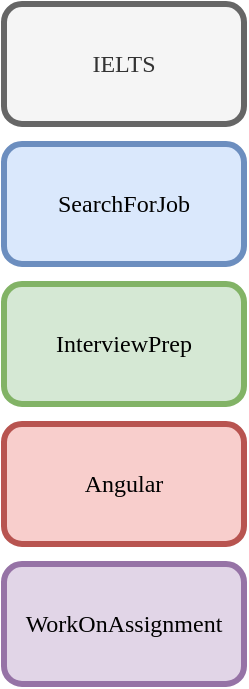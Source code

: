 <mxfile version="13.6.9" type="github">
  <diagram id="iEUPozLsDsx7m8_asPWK" name="Page-1">
    <mxGraphModel dx="920" dy="835" grid="1" gridSize="10" guides="1" tooltips="1" connect="1" arrows="1" fold="1" page="1" pageScale="1" pageWidth="850" pageHeight="1100" math="0" shadow="0">
      <root>
        <mxCell id="0" />
        <mxCell id="1" parent="0" />
        <mxCell id="k_jq2460wZ7kHOdffIEp-2" value="&lt;font face=&quot;Verdana&quot;&gt;SearchForJob&lt;/font&gt;" style="rounded=1;whiteSpace=wrap;html=1;strokeWidth=3;fillColor=#dae8fc;strokeColor=#6c8ebf;" parent="1" vertex="1">
          <mxGeometry x="230" y="90" width="120" height="60" as="geometry" />
        </mxCell>
        <mxCell id="k_jq2460wZ7kHOdffIEp-3" value="&lt;font face=&quot;Verdana&quot;&gt;InterviewPrep&lt;br&gt;&lt;/font&gt;" style="rounded=1;whiteSpace=wrap;html=1;strokeWidth=3;fillColor=#d5e8d4;strokeColor=#82b366;" parent="1" vertex="1">
          <mxGeometry x="230" y="160" width="120" height="60" as="geometry" />
        </mxCell>
        <mxCell id="k_jq2460wZ7kHOdffIEp-4" value="&lt;font face=&quot;Verdana&quot;&gt;WorkOnAssignment&lt;br&gt;&lt;/font&gt;" style="rounded=1;whiteSpace=wrap;html=1;strokeWidth=3;fillColor=#e1d5e7;strokeColor=#9673a6;" parent="1" vertex="1">
          <mxGeometry x="230" y="300" width="120" height="60" as="geometry" />
        </mxCell>
        <mxCell id="k_jq2460wZ7kHOdffIEp-6" value="&lt;font face=&quot;Verdana&quot;&gt;IELTS&lt;br&gt;&lt;/font&gt;" style="rounded=1;whiteSpace=wrap;html=1;strokeWidth=3;fillColor=#f5f5f5;strokeColor=#666666;fontColor=#333333;" parent="1" vertex="1">
          <mxGeometry x="230" y="20" width="120" height="60" as="geometry" />
        </mxCell>
        <mxCell id="fIL_LvKcseRocpRU3MS9-1" value="&lt;font face=&quot;Verdana&quot;&gt;Angular&lt;br&gt;&lt;/font&gt;" style="rounded=1;whiteSpace=wrap;html=1;strokeWidth=3;fillColor=#f8cecc;strokeColor=#b85450;" vertex="1" parent="1">
          <mxGeometry x="230" y="230" width="120" height="60" as="geometry" />
        </mxCell>
      </root>
    </mxGraphModel>
  </diagram>
</mxfile>
